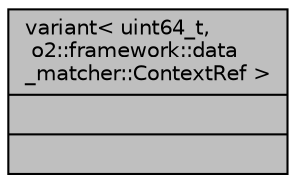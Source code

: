 digraph "variant&lt; uint64_t, o2::framework::data_matcher::ContextRef &gt;"
{
 // INTERACTIVE_SVG=YES
  bgcolor="transparent";
  edge [fontname="Helvetica",fontsize="10",labelfontname="Helvetica",labelfontsize="10"];
  node [fontname="Helvetica",fontsize="10",shape=record];
  Node1 [label="{variant\< uint64_t,\l o2::framework::data\l_matcher::ContextRef \>\n||}",height=0.2,width=0.4,color="black", fillcolor="grey75", style="filled" fontcolor="black"];
}
